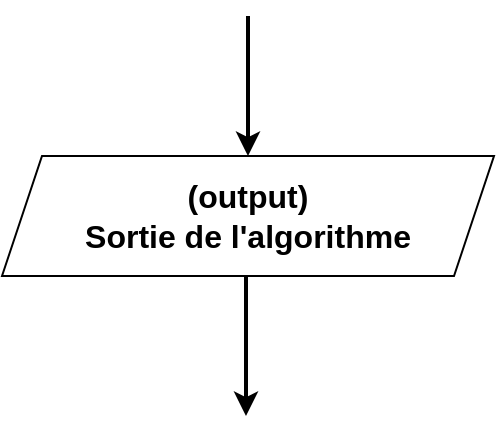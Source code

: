 <mxfile version="20.3.0" type="device"><diagram id="HhhghE4pY5CJzdg7sq0J" name="Page-1"><mxGraphModel dx="1102" dy="685" grid="1" gridSize="10" guides="1" tooltips="1" connect="1" arrows="1" fold="1" page="1" pageScale="1" pageWidth="827" pageHeight="1169" math="0" shadow="0"><root><mxCell id="0"/><mxCell id="1" parent="0"/><mxCell id="yAPjFA7YNR3ezTJW2C4X-2" value="&lt;b style=&quot;font-size: 16px;&quot;&gt;(output)&lt;br&gt;Sortie de l'algorithme&lt;/b&gt;" style="shape=parallelogram;perimeter=parallelogramPerimeter;whiteSpace=wrap;html=1;fixedSize=1;" vertex="1" parent="1"><mxGeometry x="291" y="140" width="246" height="60" as="geometry"/></mxCell><mxCell id="yAPjFA7YNR3ezTJW2C4X-3" value="" style="endArrow=classic;html=1;rounded=0;fontSize=16;entryX=0.5;entryY=0;entryDx=0;entryDy=0;strokeWidth=2;" edge="1" parent="1" target="yAPjFA7YNR3ezTJW2C4X-2"><mxGeometry width="50" height="50" relative="1" as="geometry"><mxPoint x="414" y="70" as="sourcePoint"/><mxPoint x="440" y="320" as="targetPoint"/></mxGeometry></mxCell><mxCell id="yAPjFA7YNR3ezTJW2C4X-4" value="" style="endArrow=classic;html=1;rounded=0;fontSize=16;entryX=0.5;entryY=0;entryDx=0;entryDy=0;strokeWidth=2;" edge="1" parent="1"><mxGeometry width="50" height="50" relative="1" as="geometry"><mxPoint x="413" y="200" as="sourcePoint"/><mxPoint x="413" y="270" as="targetPoint"/></mxGeometry></mxCell></root></mxGraphModel></diagram></mxfile>